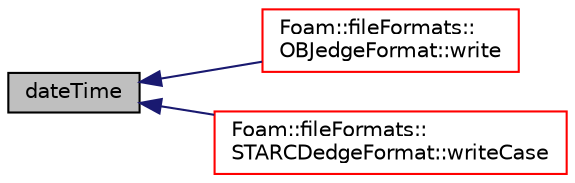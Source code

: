 digraph "dateTime"
{
  bgcolor="transparent";
  edge [fontname="Helvetica",fontsize="10",labelfontname="Helvetica",labelfontsize="10"];
  node [fontname="Helvetica",fontsize="10",shape=record];
  rankdir="LR";
  Node1 [label="dateTime",height=0.2,width=0.4,color="black", fillcolor="grey75", style="filled", fontcolor="black"];
  Node1 -> Node2 [dir="back",color="midnightblue",fontsize="10",style="solid",fontname="Helvetica"];
  Node2 [label="Foam::fileFormats::\lOBJedgeFormat::write",height=0.2,width=0.4,color="red",URL="$a01696.html#ac93279b51e2eb12dc1a54daf46bbca98",tooltip="Write surface mesh components by proxy. "];
  Node1 -> Node3 [dir="back",color="midnightblue",fontsize="10",style="solid",fontname="Helvetica"];
  Node3 [label="Foam::fileFormats::\lSTARCDedgeFormat::writeCase",height=0.2,width=0.4,color="red",URL="$a02442.html#ae2250c1038a57f9979aa4549c61a8287"];
}
